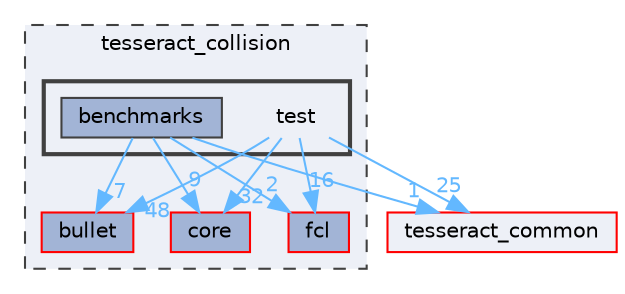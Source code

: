 digraph "tesseract_collision/test"
{
 // LATEX_PDF_SIZE
  bgcolor="transparent";
  edge [fontname=Helvetica,fontsize=10,labelfontname=Helvetica,labelfontsize=10];
  node [fontname=Helvetica,fontsize=10,shape=box,height=0.2,width=0.4];
  compound=true
  subgraph clusterdir_10d374c56a837e7f10014d66610d1e74 {
    graph [ bgcolor="#edf0f7", pencolor="grey25", label="tesseract_collision", fontname=Helvetica,fontsize=10 style="filled,dashed", URL="dir_10d374c56a837e7f10014d66610d1e74.html",tooltip=""]
  dir_06345f2e0a93a8c3d7765a82cd4266e2 [label="bullet", fillcolor="#a2b4d6", color="red", style="filled", URL="dir_06345f2e0a93a8c3d7765a82cd4266e2.html",tooltip=""];
  dir_3cc4793d26fe710183f6534c88691bb7 [label="core", fillcolor="#a2b4d6", color="red", style="filled", URL="dir_3cc4793d26fe710183f6534c88691bb7.html",tooltip=""];
  dir_a516f7df1f21978c60785d4c91e5ac82 [label="fcl", fillcolor="#a2b4d6", color="red", style="filled", URL="dir_a516f7df1f21978c60785d4c91e5ac82.html",tooltip=""];
  subgraph clusterdir_4275412daa57bb49a689f52b9e9d9e1d {
    graph [ bgcolor="#edf0f7", pencolor="grey25", label="", fontname=Helvetica,fontsize=10 style="filled,bold", URL="dir_4275412daa57bb49a689f52b9e9d9e1d.html",tooltip=""]
    dir_4275412daa57bb49a689f52b9e9d9e1d [shape=plaintext, label="test"];
  dir_0e57d821334331c110c18a97c32b7dea [label="benchmarks", fillcolor="#a2b4d6", color="grey25", style="filled", URL="dir_0e57d821334331c110c18a97c32b7dea.html",tooltip=""];
  }
  }
  dir_8430b83f3af685b4c96d298a32e9aa37 [label="tesseract_common", fillcolor="#edf0f7", color="red", style="filled", URL="dir_8430b83f3af685b4c96d298a32e9aa37.html",tooltip=""];
  dir_4275412daa57bb49a689f52b9e9d9e1d->dir_06345f2e0a93a8c3d7765a82cd4266e2 [headlabel="48", labeldistance=1.5 headhref="dir_000099_000003.html" color="steelblue1" fontcolor="steelblue1"];
  dir_4275412daa57bb49a689f52b9e9d9e1d->dir_3cc4793d26fe710183f6534c88691bb7 [headlabel="32", labeldistance=1.5 headhref="dir_000099_000007.html" color="steelblue1" fontcolor="steelblue1"];
  dir_4275412daa57bb49a689f52b9e9d9e1d->dir_8430b83f3af685b4c96d298a32e9aa37 [headlabel="25", labeldistance=1.5 headhref="dir_000099_000075.html" color="steelblue1" fontcolor="steelblue1"];
  dir_4275412daa57bb49a689f52b9e9d9e1d->dir_a516f7df1f21978c60785d4c91e5ac82 [headlabel="16", labeldistance=1.5 headhref="dir_000099_000017.html" color="steelblue1" fontcolor="steelblue1"];
  dir_0e57d821334331c110c18a97c32b7dea->dir_06345f2e0a93a8c3d7765a82cd4266e2 [headlabel="7", labeldistance=1.5 headhref="dir_000001_000003.html" color="steelblue1" fontcolor="steelblue1"];
  dir_0e57d821334331c110c18a97c32b7dea->dir_3cc4793d26fe710183f6534c88691bb7 [headlabel="9", labeldistance=1.5 headhref="dir_000001_000007.html" color="steelblue1" fontcolor="steelblue1"];
  dir_0e57d821334331c110c18a97c32b7dea->dir_8430b83f3af685b4c96d298a32e9aa37 [headlabel="1", labeldistance=1.5 headhref="dir_000001_000075.html" color="steelblue1" fontcolor="steelblue1"];
  dir_0e57d821334331c110c18a97c32b7dea->dir_a516f7df1f21978c60785d4c91e5ac82 [headlabel="2", labeldistance=1.5 headhref="dir_000001_000017.html" color="steelblue1" fontcolor="steelblue1"];
}

